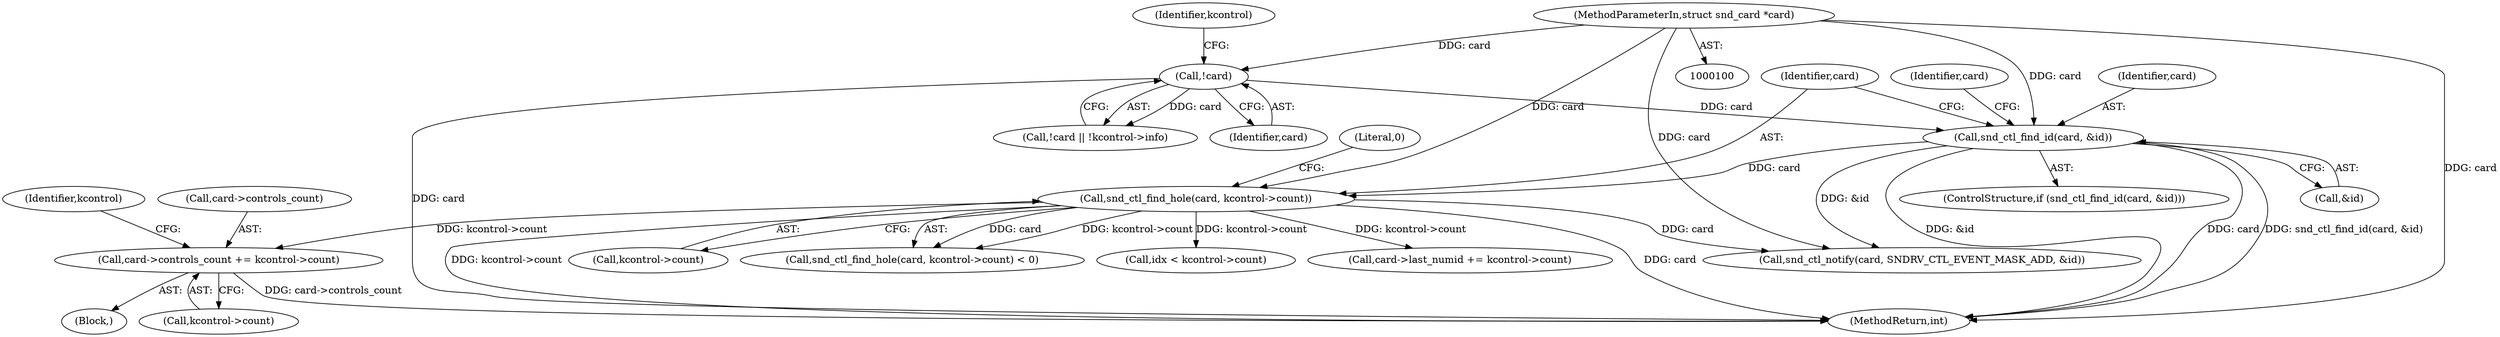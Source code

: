 digraph "0_linux_fd9f26e4eca5d08a27d12c0933fceef76ed9663d@pointer" {
"1000200" [label="(Call,card->controls_count += kcontrol->count)"];
"1000174" [label="(Call,snd_ctl_find_hole(card, kcontrol->count))"];
"1000137" [label="(Call,snd_ctl_find_id(card, &id))"];
"1000119" [label="(Call,!card)"];
"1000101" [label="(MethodParameterIn,struct snd_card *card)"];
"1000136" [label="(ControlStructure,if (snd_ctl_find_id(card, &id)))"];
"1000174" [label="(Call,snd_ctl_find_hole(card, kcontrol->count))"];
"1000120" [label="(Identifier,card)"];
"1000218" [label="(Call,card->last_numid += kcontrol->count)"];
"1000103" [label="(Block,)"];
"1000176" [label="(Call,kcontrol->count)"];
"1000173" [label="(Call,snd_ctl_find_hole(card, kcontrol->count) < 0)"];
"1000210" [label="(Identifier,kcontrol)"];
"1000123" [label="(Identifier,kcontrol)"];
"1000145" [label="(Identifier,card)"];
"1000137" [label="(Call,snd_ctl_find_id(card, &id))"];
"1000204" [label="(Call,kcontrol->count)"];
"1000175" [label="(Identifier,card)"];
"1000138" [label="(Identifier,card)"];
"1000101" [label="(MethodParameterIn,struct snd_card *card)"];
"1000251" [label="(Call,snd_ctl_notify(card, SNDRV_CTL_EVENT_MASK_ADD, &id))"];
"1000201" [label="(Call,card->controls_count)"];
"1000200" [label="(Call,card->controls_count += kcontrol->count)"];
"1000263" [label="(MethodReturn,int)"];
"1000179" [label="(Literal,0)"];
"1000139" [label="(Call,&id)"];
"1000119" [label="(Call,!card)"];
"1000234" [label="(Call,idx < kcontrol->count)"];
"1000118" [label="(Call,!card || !kcontrol->info)"];
"1000200" -> "1000103"  [label="AST: "];
"1000200" -> "1000204"  [label="CFG: "];
"1000201" -> "1000200"  [label="AST: "];
"1000204" -> "1000200"  [label="AST: "];
"1000210" -> "1000200"  [label="CFG: "];
"1000200" -> "1000263"  [label="DDG: card->controls_count"];
"1000174" -> "1000200"  [label="DDG: kcontrol->count"];
"1000174" -> "1000173"  [label="AST: "];
"1000174" -> "1000176"  [label="CFG: "];
"1000175" -> "1000174"  [label="AST: "];
"1000176" -> "1000174"  [label="AST: "];
"1000179" -> "1000174"  [label="CFG: "];
"1000174" -> "1000263"  [label="DDG: kcontrol->count"];
"1000174" -> "1000263"  [label="DDG: card"];
"1000174" -> "1000173"  [label="DDG: card"];
"1000174" -> "1000173"  [label="DDG: kcontrol->count"];
"1000137" -> "1000174"  [label="DDG: card"];
"1000101" -> "1000174"  [label="DDG: card"];
"1000174" -> "1000218"  [label="DDG: kcontrol->count"];
"1000174" -> "1000234"  [label="DDG: kcontrol->count"];
"1000174" -> "1000251"  [label="DDG: card"];
"1000137" -> "1000136"  [label="AST: "];
"1000137" -> "1000139"  [label="CFG: "];
"1000138" -> "1000137"  [label="AST: "];
"1000139" -> "1000137"  [label="AST: "];
"1000145" -> "1000137"  [label="CFG: "];
"1000175" -> "1000137"  [label="CFG: "];
"1000137" -> "1000263"  [label="DDG: &id"];
"1000137" -> "1000263"  [label="DDG: card"];
"1000137" -> "1000263"  [label="DDG: snd_ctl_find_id(card, &id)"];
"1000119" -> "1000137"  [label="DDG: card"];
"1000101" -> "1000137"  [label="DDG: card"];
"1000137" -> "1000251"  [label="DDG: &id"];
"1000119" -> "1000118"  [label="AST: "];
"1000119" -> "1000120"  [label="CFG: "];
"1000120" -> "1000119"  [label="AST: "];
"1000123" -> "1000119"  [label="CFG: "];
"1000118" -> "1000119"  [label="CFG: "];
"1000119" -> "1000263"  [label="DDG: card"];
"1000119" -> "1000118"  [label="DDG: card"];
"1000101" -> "1000119"  [label="DDG: card"];
"1000101" -> "1000100"  [label="AST: "];
"1000101" -> "1000263"  [label="DDG: card"];
"1000101" -> "1000251"  [label="DDG: card"];
}
